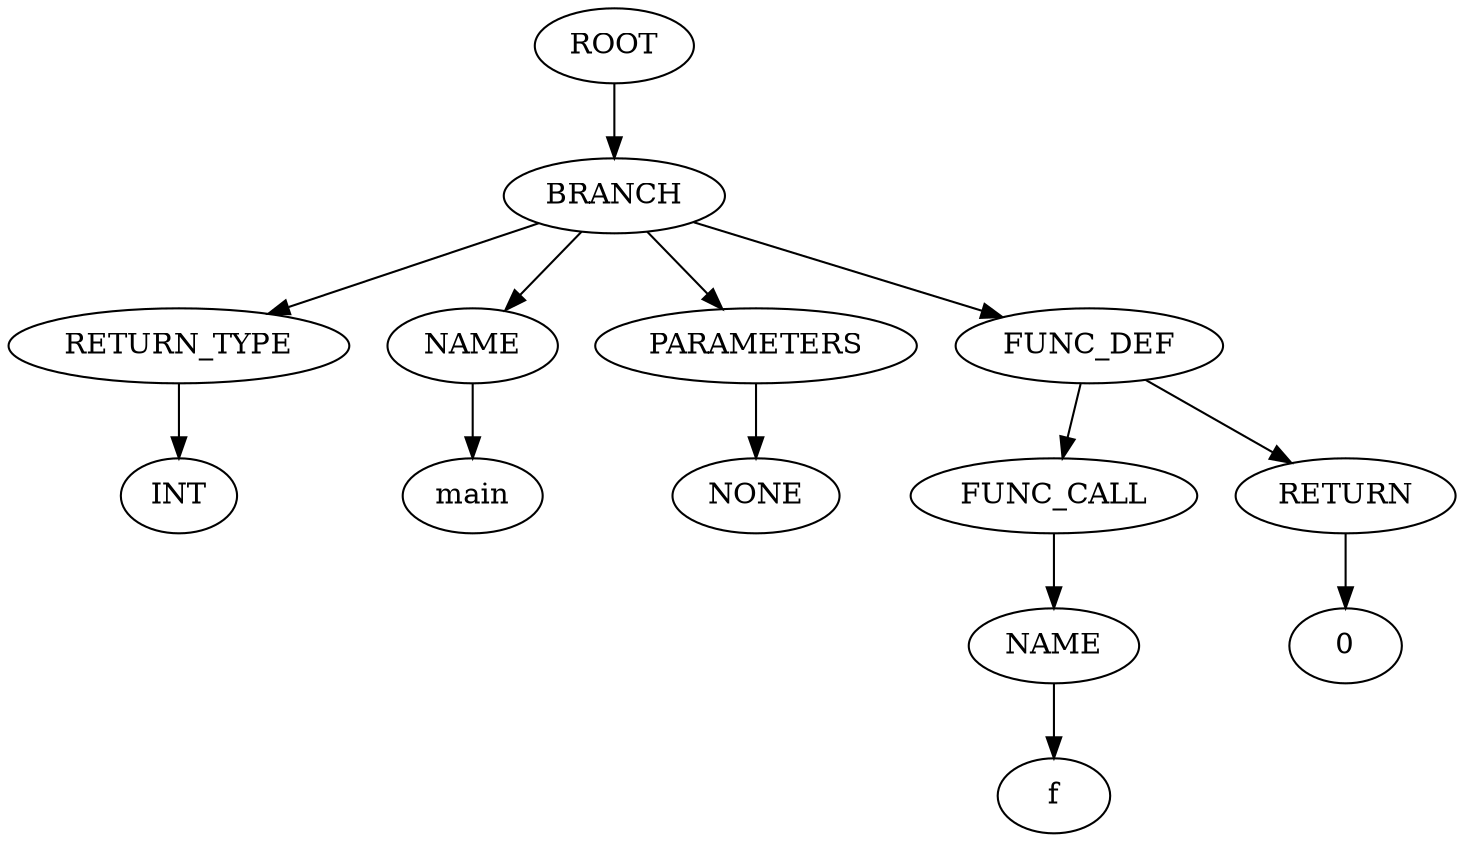 strict digraph G{
l11[label = "BRANCH"]
"ROOT"->"l11"
l1131[label = "RETURN_TYPE"]
l11311[label = "NAME"]
l113111[label = "PARAMETERS"]
l1131111[label = "FUNC_DEF"]
"l11"->"l1131"
l113111131[label = "INT"]
"l1131"->l113111131
"l11"->"l11311"
l1131111331[label = "main"]
"l11311"->l1131111331
"l11"->"l113111"
l11311113331[label = "NONE"]
"l113111"->l11311113331
"l11"->"l1131111"
l113111133331[label = "FUNC_CALL"]
l1131111333311[label = "RETURN"]
"l1131111"->"l113111133331"
l113111133331131[label = "NAME"]
"l113111133331"->"l113111133331131"
l11311113333113131[label = "f"]
"l113111133331131"->l11311113333113131
"l1131111"->"l1131111333311"
l1131111333311331[label = "0"]
"l1131111333311"->l1131111333311331
}
